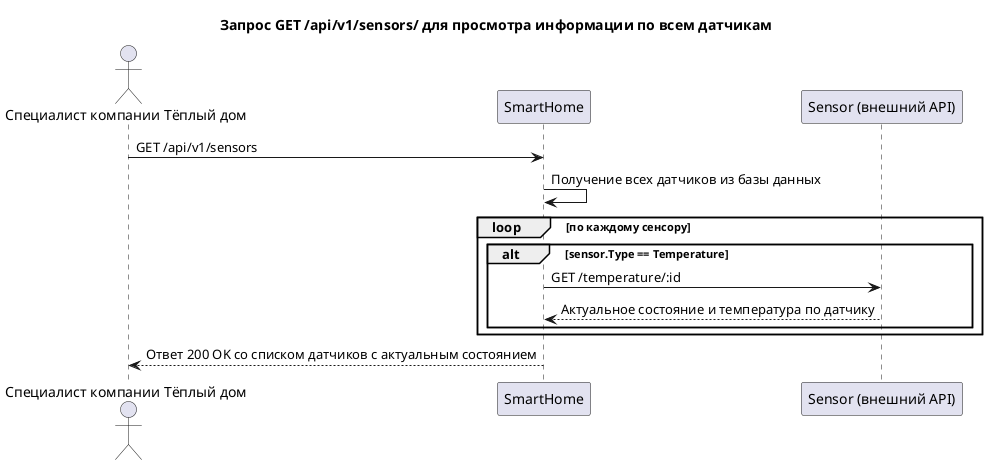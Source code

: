 @startuml
title Запрос GET /api/v1/sensors/ для просмотра информации по всем датчикам

actor "Специалист компании Тёплый дом" as User 
participant "SmartHome" as App
participant "Sensor (внешний API)" as ExternalSensor

User -> App : GET /api/v1/sensors
App -> App : Получение всех датчиков из базы данных
loop по каждому сенсору
  alt sensor.Type == Temperature
    App -> ExternalSensor : GET /temperature/:id
    ExternalSensor --> App : Актуальное состояние и температура по датчику
  end
end
App --> User : Ответ 200 OK со списком датчиков с актуальным состоянием

@enduml
